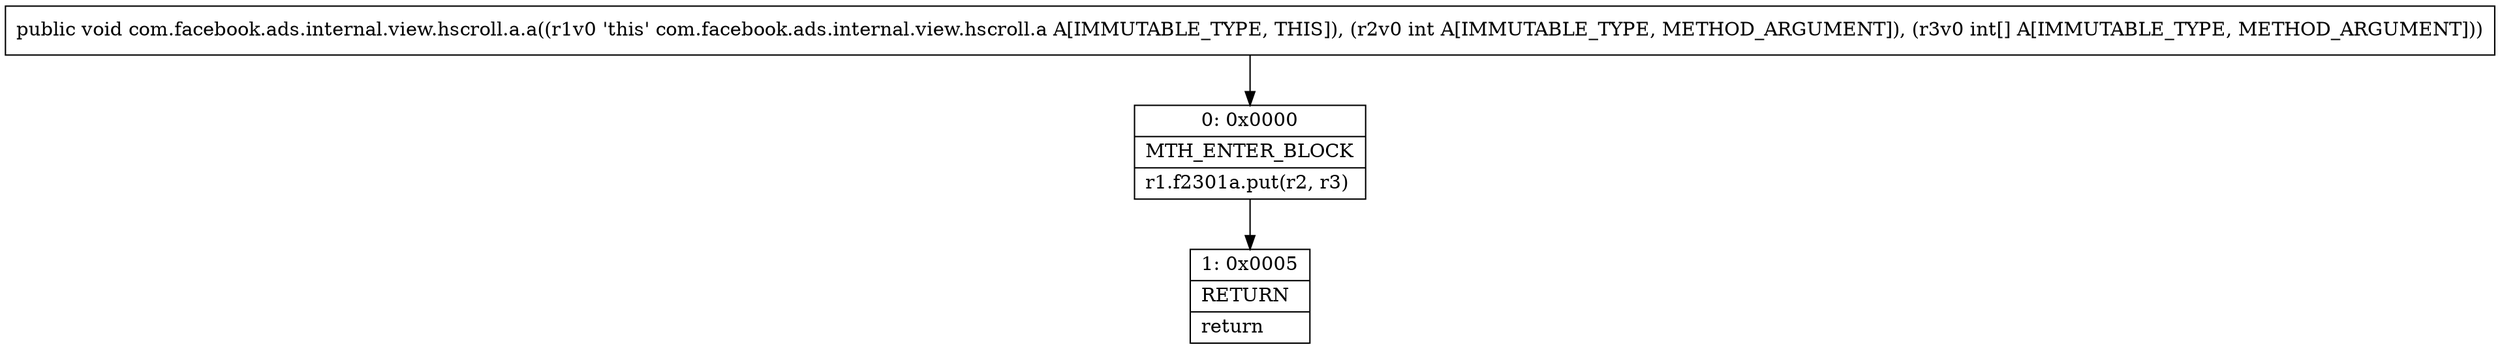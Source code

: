 digraph "CFG forcom.facebook.ads.internal.view.hscroll.a.a(I[I)V" {
Node_0 [shape=record,label="{0\:\ 0x0000|MTH_ENTER_BLOCK\l|r1.f2301a.put(r2, r3)\l}"];
Node_1 [shape=record,label="{1\:\ 0x0005|RETURN\l|return\l}"];
MethodNode[shape=record,label="{public void com.facebook.ads.internal.view.hscroll.a.a((r1v0 'this' com.facebook.ads.internal.view.hscroll.a A[IMMUTABLE_TYPE, THIS]), (r2v0 int A[IMMUTABLE_TYPE, METHOD_ARGUMENT]), (r3v0 int[] A[IMMUTABLE_TYPE, METHOD_ARGUMENT])) }"];
MethodNode -> Node_0;
Node_0 -> Node_1;
}

